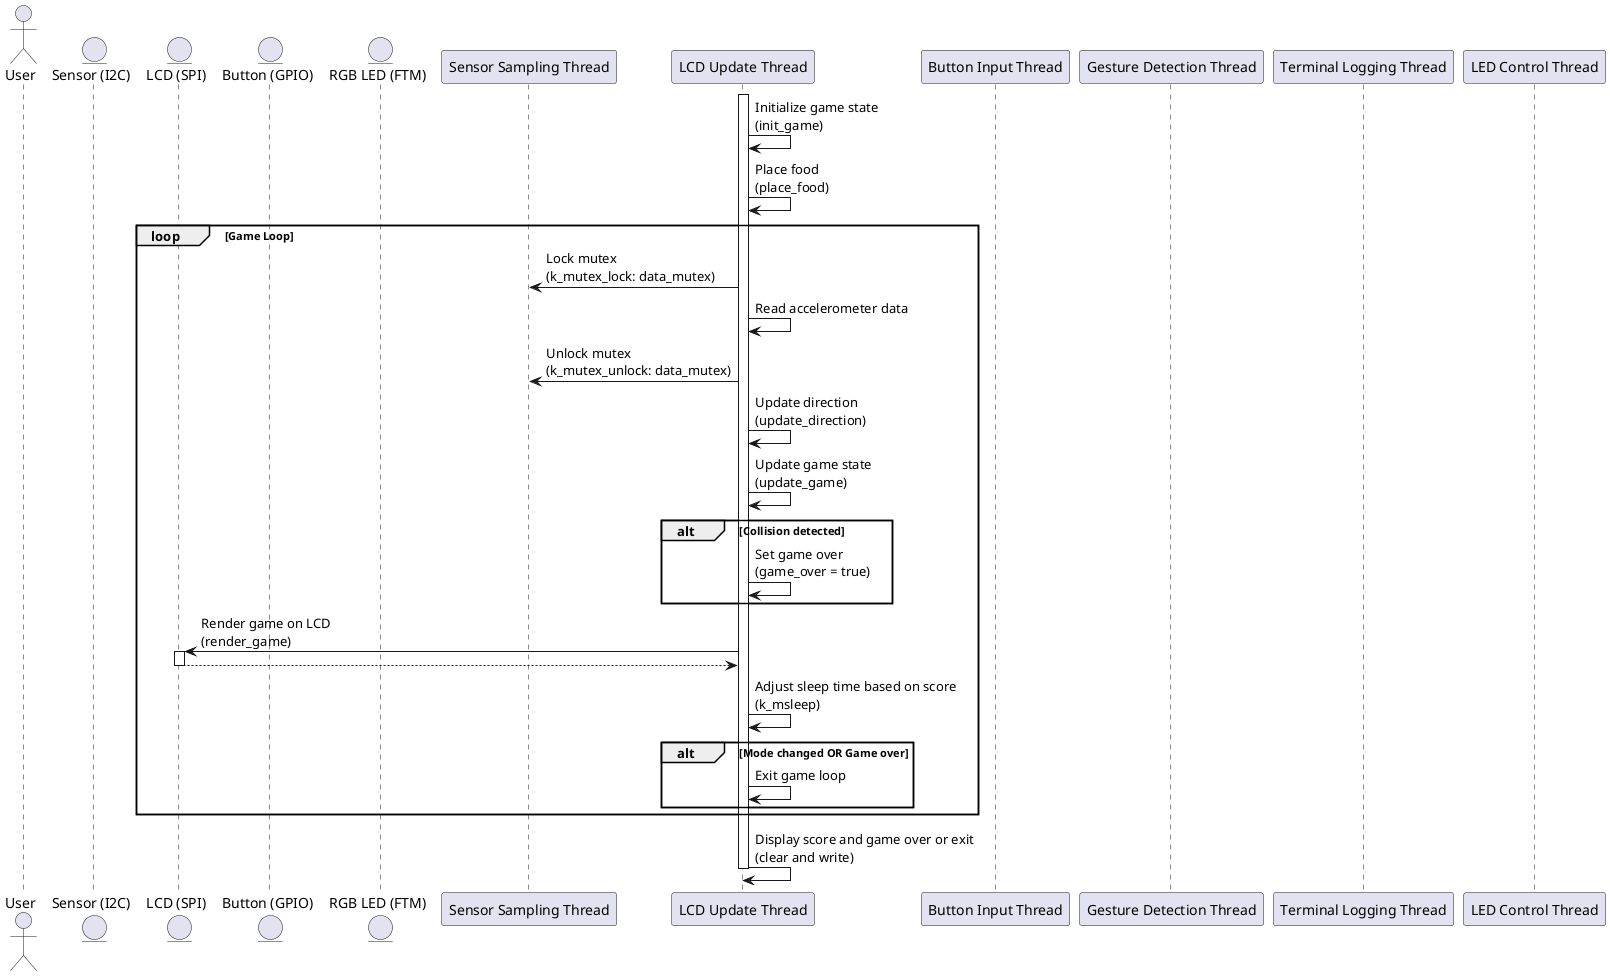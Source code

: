 @startuml
actor User as U
entity "Sensor (I2C)" as I2C
entity "LCD (SPI)" as LCD
entity "Button (GPIO)" as GPIO
entity "RGB LED (FTM)" as LED

participant "Sensor Sampling Thread" as SST
participant "LCD Update Thread" as LDT
participant "Button Input Thread" as BIT
participant "Gesture Detection Thread" as GDT
participant "Terminal Logging Thread" as TLT
participant "LED Control Thread" as LCT

activate LDT
LDT -> LDT: Initialize game state\n(init_game)
LDT -> LDT: Place food\n(place_food)

loop Game Loop
    LDT -> SST: Lock mutex\n(k_mutex_lock: data_mutex)
    LDT -> LDT: Read accelerometer data
    LDT -> SST: Unlock mutex\n(k_mutex_unlock: data_mutex)

    LDT -> LDT: Update direction\n(update_direction)

    LDT -> LDT: Update game state\n(update_game)
    alt Collision detected
        LDT -> LDT: Set game over\n(game_over = true)
    end

    LDT -> LCD: Render game on LCD\n(render_game)
    activate LCD
    return
    deactivate LCD

    LDT -> LDT: Adjust sleep time based on score\n(k_msleep)

    alt Mode changed OR Game over
        LDT -> LDT: Exit game loop
    end
end

LDT -> LDT: Display score and game over or exit\n(clear and write)

deactivate LDT
@enduml
